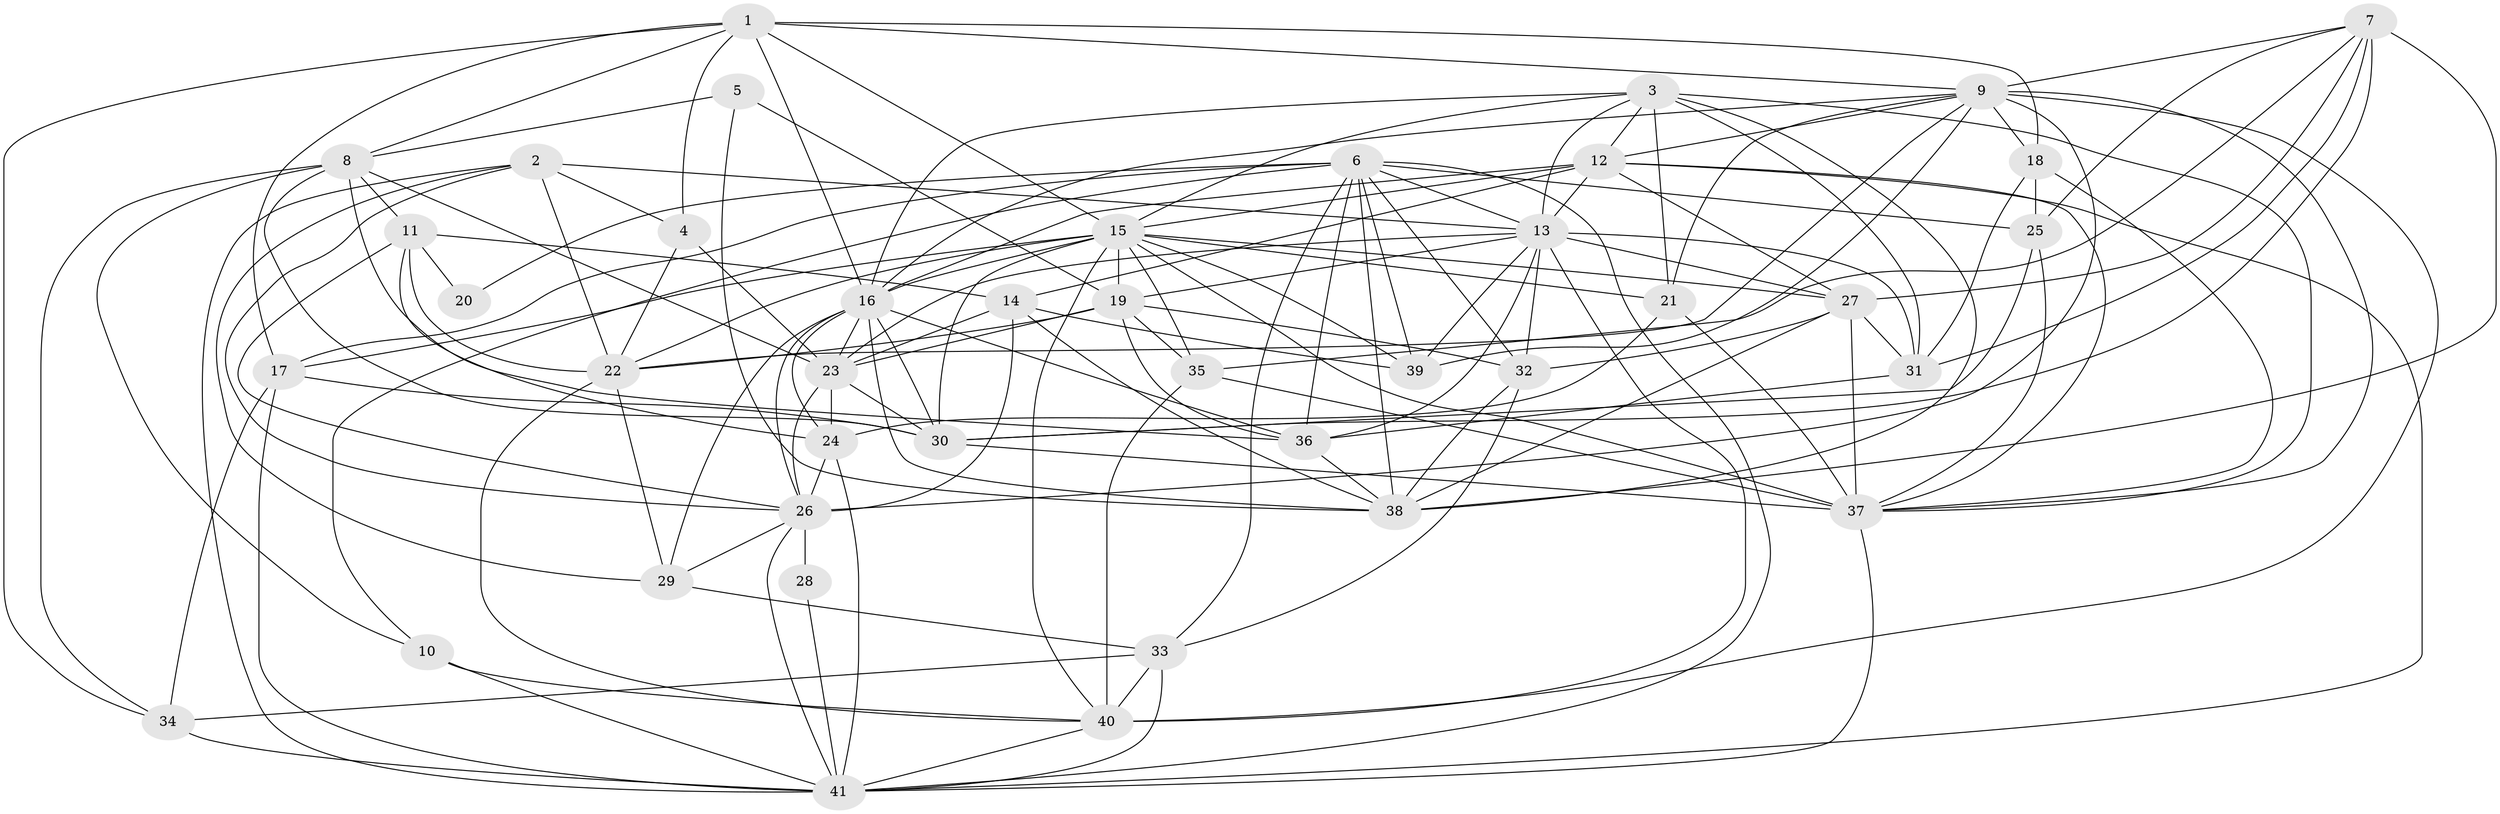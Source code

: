 // original degree distribution, {5: 0.22794117647058823, 3: 0.25, 4: 0.2867647058823529, 2: 0.1323529411764706, 6: 0.07352941176470588, 8: 0.022058823529411766, 11: 0.007352941176470588}
// Generated by graph-tools (version 1.1) at 2025/36/03/04/25 23:36:59]
// undirected, 41 vertices, 148 edges
graph export_dot {
  node [color=gray90,style=filled];
  1;
  2;
  3;
  4;
  5;
  6;
  7;
  8;
  9;
  10;
  11;
  12;
  13;
  14;
  15;
  16;
  17;
  18;
  19;
  20;
  21;
  22;
  23;
  24;
  25;
  26;
  27;
  28;
  29;
  30;
  31;
  32;
  33;
  34;
  35;
  36;
  37;
  38;
  39;
  40;
  41;
  1 -- 4 [weight=1.0];
  1 -- 8 [weight=1.0];
  1 -- 9 [weight=1.0];
  1 -- 15 [weight=1.0];
  1 -- 16 [weight=1.0];
  1 -- 17 [weight=1.0];
  1 -- 18 [weight=1.0];
  1 -- 34 [weight=1.0];
  2 -- 4 [weight=1.0];
  2 -- 13 [weight=1.0];
  2 -- 22 [weight=1.0];
  2 -- 26 [weight=1.0];
  2 -- 29 [weight=1.0];
  2 -- 41 [weight=1.0];
  3 -- 12 [weight=1.0];
  3 -- 13 [weight=1.0];
  3 -- 15 [weight=1.0];
  3 -- 16 [weight=1.0];
  3 -- 21 [weight=1.0];
  3 -- 31 [weight=1.0];
  3 -- 37 [weight=1.0];
  3 -- 38 [weight=2.0];
  4 -- 22 [weight=1.0];
  4 -- 23 [weight=1.0];
  5 -- 8 [weight=1.0];
  5 -- 19 [weight=1.0];
  5 -- 38 [weight=1.0];
  6 -- 10 [weight=1.0];
  6 -- 13 [weight=1.0];
  6 -- 17 [weight=1.0];
  6 -- 20 [weight=2.0];
  6 -- 25 [weight=1.0];
  6 -- 32 [weight=1.0];
  6 -- 33 [weight=1.0];
  6 -- 36 [weight=1.0];
  6 -- 38 [weight=2.0];
  6 -- 39 [weight=1.0];
  6 -- 41 [weight=1.0];
  7 -- 9 [weight=1.0];
  7 -- 25 [weight=1.0];
  7 -- 27 [weight=1.0];
  7 -- 30 [weight=1.0];
  7 -- 31 [weight=1.0];
  7 -- 35 [weight=1.0];
  7 -- 38 [weight=2.0];
  8 -- 10 [weight=1.0];
  8 -- 11 [weight=1.0];
  8 -- 23 [weight=1.0];
  8 -- 30 [weight=1.0];
  8 -- 34 [weight=1.0];
  8 -- 36 [weight=1.0];
  9 -- 12 [weight=1.0];
  9 -- 16 [weight=1.0];
  9 -- 18 [weight=1.0];
  9 -- 21 [weight=1.0];
  9 -- 22 [weight=2.0];
  9 -- 26 [weight=2.0];
  9 -- 37 [weight=1.0];
  9 -- 39 [weight=1.0];
  9 -- 40 [weight=1.0];
  10 -- 40 [weight=1.0];
  10 -- 41 [weight=2.0];
  11 -- 14 [weight=1.0];
  11 -- 20 [weight=1.0];
  11 -- 22 [weight=1.0];
  11 -- 24 [weight=1.0];
  11 -- 26 [weight=1.0];
  12 -- 13 [weight=1.0];
  12 -- 14 [weight=1.0];
  12 -- 15 [weight=1.0];
  12 -- 16 [weight=1.0];
  12 -- 27 [weight=1.0];
  12 -- 37 [weight=1.0];
  12 -- 41 [weight=1.0];
  13 -- 19 [weight=1.0];
  13 -- 23 [weight=1.0];
  13 -- 27 [weight=1.0];
  13 -- 31 [weight=1.0];
  13 -- 32 [weight=1.0];
  13 -- 36 [weight=1.0];
  13 -- 39 [weight=1.0];
  13 -- 40 [weight=2.0];
  14 -- 23 [weight=1.0];
  14 -- 26 [weight=1.0];
  14 -- 38 [weight=1.0];
  14 -- 39 [weight=1.0];
  15 -- 16 [weight=1.0];
  15 -- 17 [weight=1.0];
  15 -- 19 [weight=1.0];
  15 -- 21 [weight=1.0];
  15 -- 22 [weight=3.0];
  15 -- 27 [weight=1.0];
  15 -- 30 [weight=1.0];
  15 -- 35 [weight=1.0];
  15 -- 37 [weight=1.0];
  15 -- 39 [weight=2.0];
  15 -- 40 [weight=1.0];
  16 -- 23 [weight=1.0];
  16 -- 24 [weight=2.0];
  16 -- 26 [weight=1.0];
  16 -- 29 [weight=1.0];
  16 -- 30 [weight=1.0];
  16 -- 36 [weight=1.0];
  16 -- 38 [weight=1.0];
  17 -- 30 [weight=1.0];
  17 -- 34 [weight=1.0];
  17 -- 41 [weight=1.0];
  18 -- 25 [weight=1.0];
  18 -- 31 [weight=1.0];
  18 -- 37 [weight=1.0];
  19 -- 22 [weight=2.0];
  19 -- 23 [weight=1.0];
  19 -- 32 [weight=2.0];
  19 -- 35 [weight=1.0];
  19 -- 36 [weight=2.0];
  21 -- 24 [weight=1.0];
  21 -- 37 [weight=2.0];
  22 -- 29 [weight=1.0];
  22 -- 40 [weight=1.0];
  23 -- 24 [weight=2.0];
  23 -- 26 [weight=1.0];
  23 -- 30 [weight=1.0];
  24 -- 26 [weight=2.0];
  24 -- 41 [weight=1.0];
  25 -- 30 [weight=1.0];
  25 -- 37 [weight=1.0];
  26 -- 28 [weight=2.0];
  26 -- 29 [weight=1.0];
  26 -- 41 [weight=1.0];
  27 -- 31 [weight=1.0];
  27 -- 32 [weight=1.0];
  27 -- 37 [weight=1.0];
  27 -- 38 [weight=2.0];
  28 -- 41 [weight=1.0];
  29 -- 33 [weight=1.0];
  30 -- 37 [weight=1.0];
  31 -- 36 [weight=1.0];
  32 -- 33 [weight=1.0];
  32 -- 38 [weight=1.0];
  33 -- 34 [weight=1.0];
  33 -- 40 [weight=1.0];
  33 -- 41 [weight=1.0];
  34 -- 41 [weight=1.0];
  35 -- 37 [weight=1.0];
  35 -- 40 [weight=1.0];
  36 -- 38 [weight=2.0];
  37 -- 41 [weight=2.0];
  40 -- 41 [weight=1.0];
}
